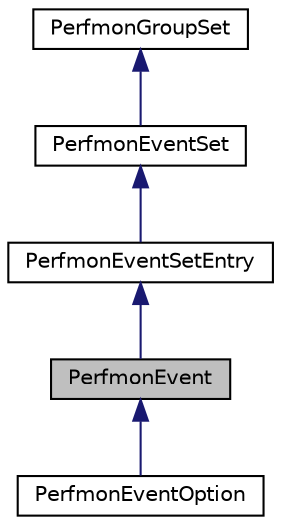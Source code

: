 digraph "PerfmonEvent"
{
  edge [fontname="Helvetica",fontsize="10",labelfontname="Helvetica",labelfontsize="10"];
  node [fontname="Helvetica",fontsize="10",shape=record];
  Node1 [label="PerfmonEvent",height=0.2,width=0.4,color="black", fillcolor="grey75", style="filled", fontcolor="black"];
  Node2 -> Node1 [dir="back",color="midnightblue",fontsize="10",style="solid",fontname="Helvetica"];
  Node2 [label="PerfmonEventSetEntry",height=0.2,width=0.4,color="black", fillcolor="white", style="filled",URL="$structPerfmonEventSetEntry.html",tooltip="Structure specifying an performance monitoring event. "];
  Node3 -> Node2 [dir="back",color="midnightblue",fontsize="10",style="solid",fontname="Helvetica"];
  Node3 [label="PerfmonEventSet",height=0.2,width=0.4,color="black", fillcolor="white", style="filled",URL="$structPerfmonEventSet.html",tooltip="Structure specifying an performance monitoring event group. "];
  Node4 -> Node3 [dir="back",color="midnightblue",fontsize="10",style="solid",fontname="Helvetica"];
  Node4 [label="PerfmonGroupSet",height=0.2,width=0.4,color="black", fillcolor="white", style="filled",URL="$structPerfmonGroupSet.html",tooltip="Structure specifying all performance monitoring event groups. "];
  Node1 -> Node5 [dir="back",color="midnightblue",fontsize="10",style="solid",fontname="Helvetica"];
  Node5 [label="PerfmonEventOption",height=0.2,width=0.4,color="black", fillcolor="white", style="filled",URL="$structPerfmonEventOption.html",tooltip="Structure specifying event/counter options and their value. "];
}
